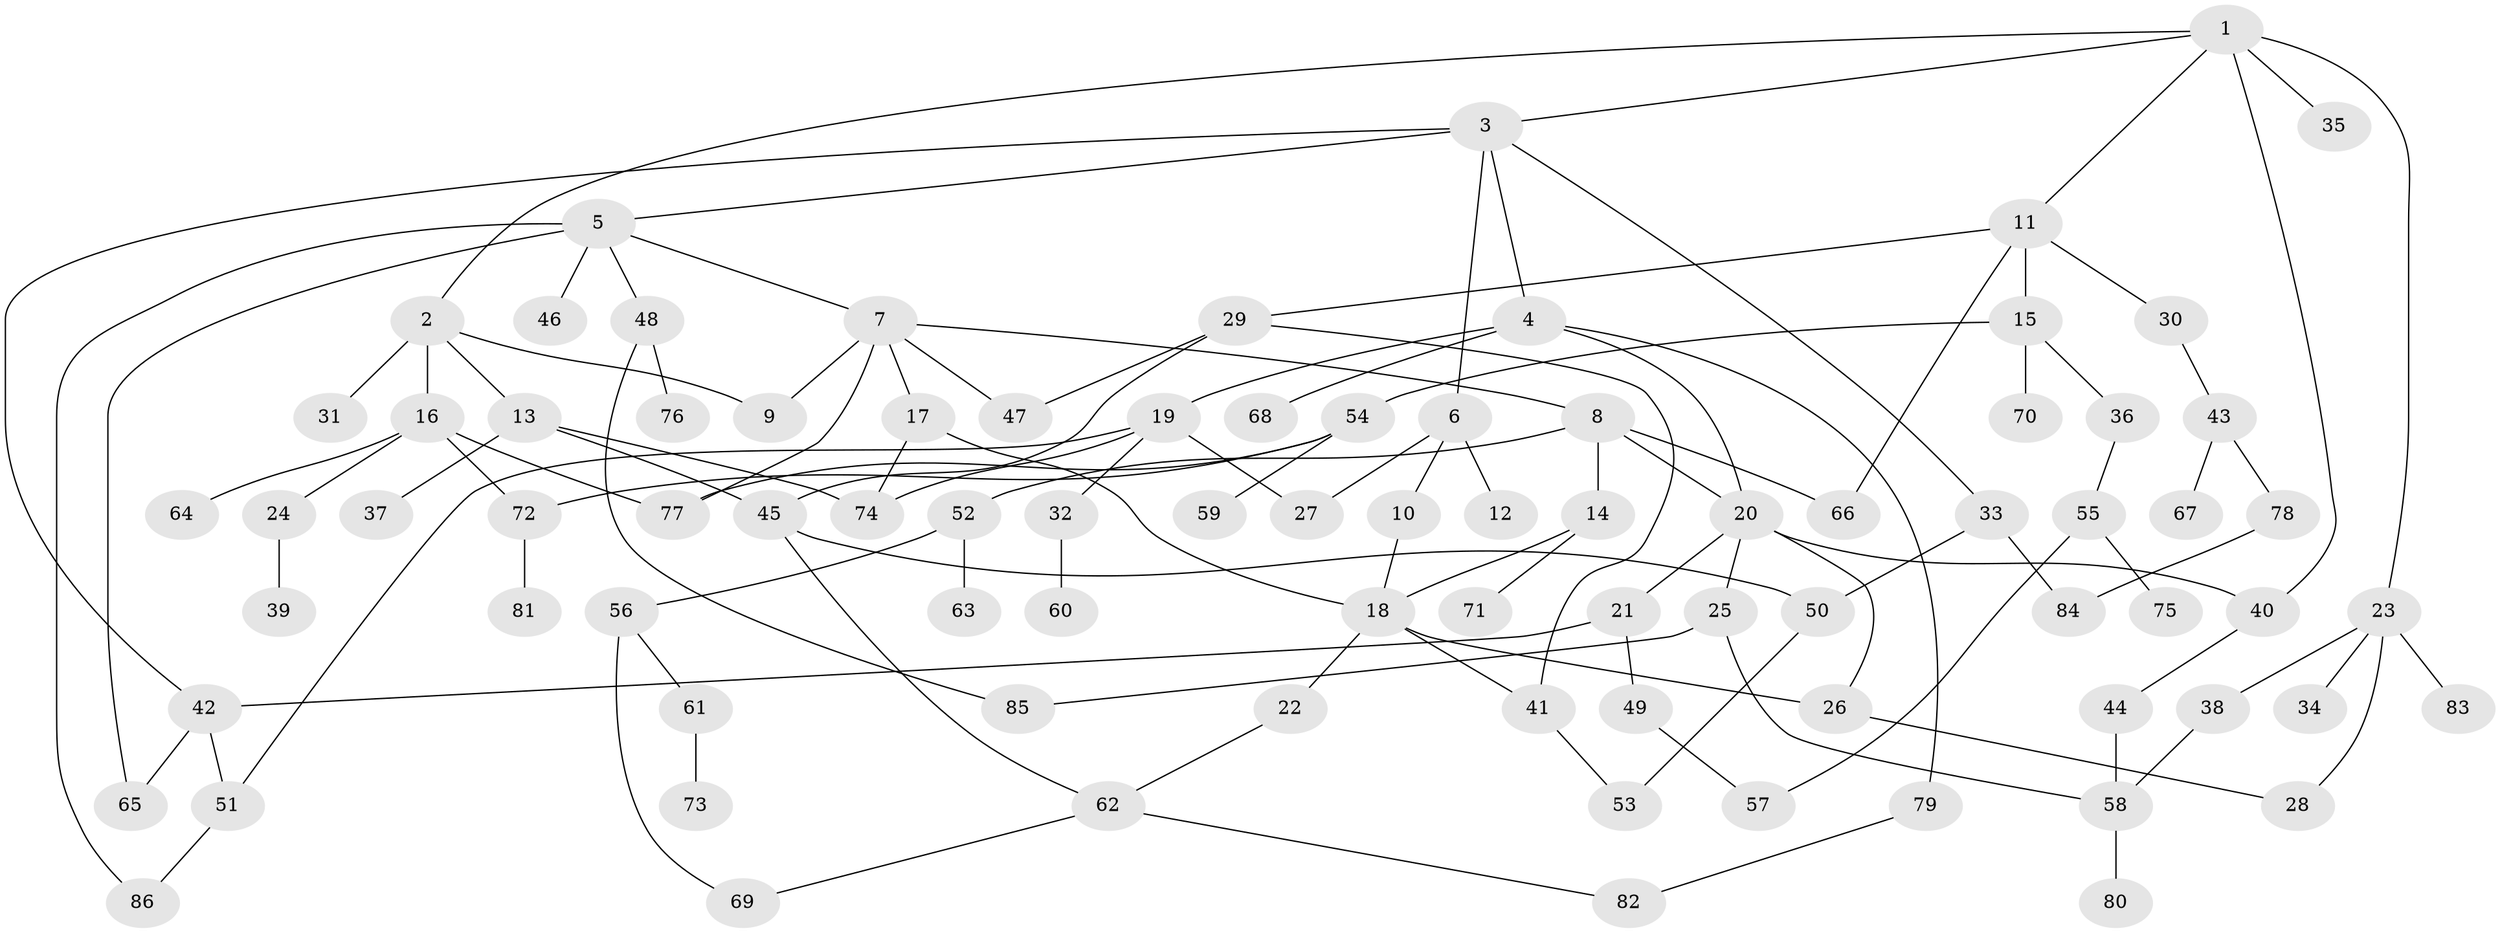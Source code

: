 // Generated by graph-tools (version 1.1) at 2025/13/03/09/25 04:13:22]
// undirected, 86 vertices, 116 edges
graph export_dot {
graph [start="1"]
  node [color=gray90,style=filled];
  1;
  2;
  3;
  4;
  5;
  6;
  7;
  8;
  9;
  10;
  11;
  12;
  13;
  14;
  15;
  16;
  17;
  18;
  19;
  20;
  21;
  22;
  23;
  24;
  25;
  26;
  27;
  28;
  29;
  30;
  31;
  32;
  33;
  34;
  35;
  36;
  37;
  38;
  39;
  40;
  41;
  42;
  43;
  44;
  45;
  46;
  47;
  48;
  49;
  50;
  51;
  52;
  53;
  54;
  55;
  56;
  57;
  58;
  59;
  60;
  61;
  62;
  63;
  64;
  65;
  66;
  67;
  68;
  69;
  70;
  71;
  72;
  73;
  74;
  75;
  76;
  77;
  78;
  79;
  80;
  81;
  82;
  83;
  84;
  85;
  86;
  1 -- 2;
  1 -- 3;
  1 -- 11;
  1 -- 23;
  1 -- 35;
  1 -- 40;
  2 -- 9;
  2 -- 13;
  2 -- 16;
  2 -- 31;
  3 -- 4;
  3 -- 5;
  3 -- 6;
  3 -- 33;
  3 -- 42;
  4 -- 19;
  4 -- 20;
  4 -- 68;
  4 -- 79;
  5 -- 7;
  5 -- 46;
  5 -- 48;
  5 -- 65;
  5 -- 86;
  6 -- 10;
  6 -- 12;
  6 -- 27;
  7 -- 8;
  7 -- 17;
  7 -- 47;
  7 -- 9;
  7 -- 77;
  8 -- 14;
  8 -- 52;
  8 -- 66;
  8 -- 20;
  10 -- 18;
  11 -- 15;
  11 -- 29;
  11 -- 30;
  11 -- 66;
  13 -- 37;
  13 -- 74;
  13 -- 45;
  14 -- 71;
  14 -- 18;
  15 -- 36;
  15 -- 54;
  15 -- 70;
  16 -- 24;
  16 -- 64;
  16 -- 72;
  16 -- 77;
  17 -- 18;
  17 -- 74;
  18 -- 22;
  18 -- 26;
  18 -- 41;
  19 -- 32;
  19 -- 51;
  19 -- 74;
  19 -- 27;
  20 -- 21;
  20 -- 25;
  20 -- 40;
  20 -- 26;
  21 -- 49;
  21 -- 42;
  22 -- 62;
  23 -- 34;
  23 -- 38;
  23 -- 83;
  23 -- 28;
  24 -- 39;
  25 -- 58;
  25 -- 85;
  26 -- 28;
  29 -- 41;
  29 -- 45;
  29 -- 47;
  30 -- 43;
  32 -- 60;
  33 -- 84;
  33 -- 50;
  36 -- 55;
  38 -- 58;
  40 -- 44;
  41 -- 53;
  42 -- 65;
  42 -- 51;
  43 -- 67;
  43 -- 78;
  44 -- 58;
  45 -- 50;
  45 -- 62;
  48 -- 76;
  48 -- 85;
  49 -- 57;
  50 -- 53;
  51 -- 86;
  52 -- 56;
  52 -- 63;
  54 -- 59;
  54 -- 77;
  54 -- 72;
  55 -- 57;
  55 -- 75;
  56 -- 61;
  56 -- 69;
  58 -- 80;
  61 -- 73;
  62 -- 82;
  62 -- 69;
  72 -- 81;
  78 -- 84;
  79 -- 82;
}
